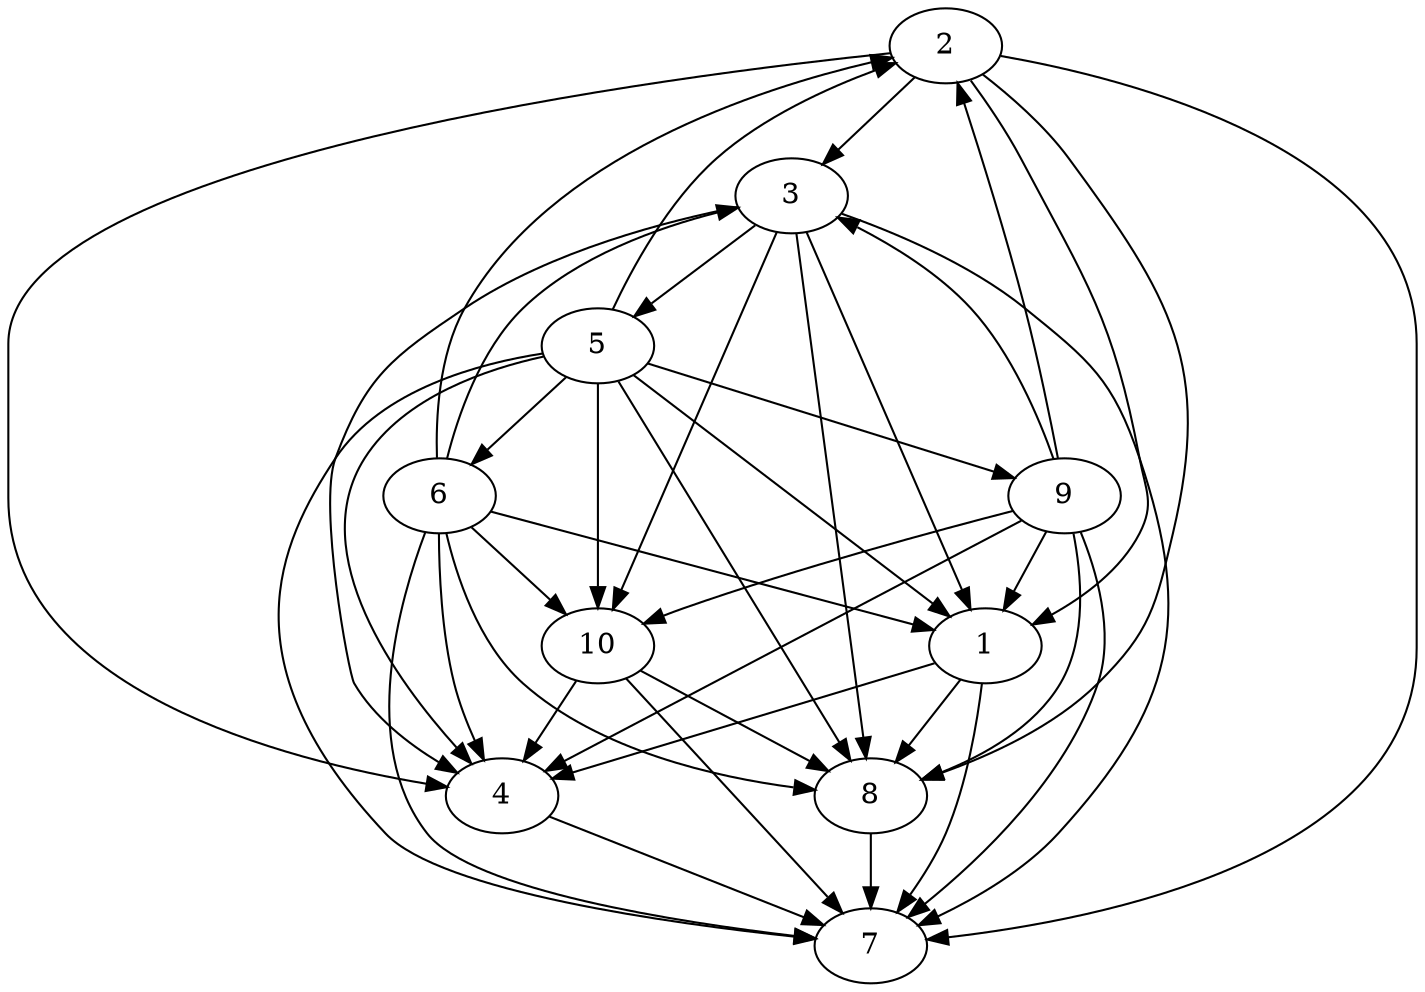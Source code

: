 digraph "Хаотичный Граф с порогом = 1" {
	1
	2
	3
	4
	5
	6
	7
	8
	9
	10
	1 -> 4
	1 -> 7
	1 -> 8
	2 -> 1
	2 -> 3
	2 -> 4
	2 -> 7
	2 -> 8
	3 -> 1
	3 -> 4
	3 -> 5
	3 -> 7
	3 -> 8
	3 -> 10
	4 -> 7
	5 -> 1
	5 -> 2
	5 -> 4
	5 -> 6
	5 -> 7
	5 -> 8
	5 -> 9
	5 -> 10
	6 -> 1
	6 -> 2
	6 -> 3
	6 -> 4
	6 -> 7
	6 -> 8
	6 -> 10
	8 -> 7
	9 -> 1
	9 -> 2
	9 -> 3
	9 -> 4
	9 -> 7
	9 -> 8
	9 -> 10
	10 -> 4
	10 -> 7
	10 -> 8
}
